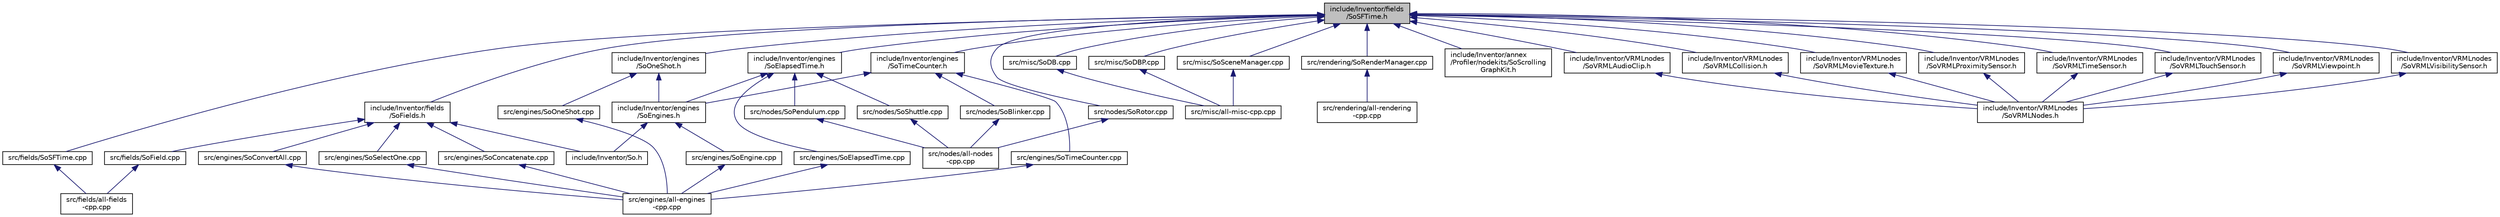 digraph "include/Inventor/fields/SoSFTime.h"
{
 // LATEX_PDF_SIZE
  edge [fontname="Helvetica",fontsize="10",labelfontname="Helvetica",labelfontsize="10"];
  node [fontname="Helvetica",fontsize="10",shape=record];
  Node1 [label="include/Inventor/fields\l/SoSFTime.h",height=0.2,width=0.4,color="black", fillcolor="grey75", style="filled", fontcolor="black",tooltip=" "];
  Node1 -> Node2 [dir="back",color="midnightblue",fontsize="10",style="solid",fontname="Helvetica"];
  Node2 [label="src/fields/SoSFTime.cpp",height=0.2,width=0.4,color="black", fillcolor="white", style="filled",URL="$SoSFTime_8cpp.html",tooltip=" "];
  Node2 -> Node3 [dir="back",color="midnightblue",fontsize="10",style="solid",fontname="Helvetica"];
  Node3 [label="src/fields/all-fields\l-cpp.cpp",height=0.2,width=0.4,color="black", fillcolor="white", style="filled",URL="$all-fields-cpp_8cpp.html",tooltip=" "];
  Node1 -> Node4 [dir="back",color="midnightblue",fontsize="10",style="solid",fontname="Helvetica"];
  Node4 [label="src/misc/SoDB.cpp",height=0.2,width=0.4,color="black", fillcolor="white", style="filled",URL="$SoDB_8cpp.html",tooltip=" "];
  Node4 -> Node5 [dir="back",color="midnightblue",fontsize="10",style="solid",fontname="Helvetica"];
  Node5 [label="src/misc/all-misc-cpp.cpp",height=0.2,width=0.4,color="black", fillcolor="white", style="filled",URL="$all-misc-cpp_8cpp.html",tooltip=" "];
  Node1 -> Node6 [dir="back",color="midnightblue",fontsize="10",style="solid",fontname="Helvetica"];
  Node6 [label="src/misc/SoDBP.cpp",height=0.2,width=0.4,color="black", fillcolor="white", style="filled",URL="$SoDBP_8cpp.html",tooltip=" "];
  Node6 -> Node5 [dir="back",color="midnightblue",fontsize="10",style="solid",fontname="Helvetica"];
  Node1 -> Node7 [dir="back",color="midnightblue",fontsize="10",style="solid",fontname="Helvetica"];
  Node7 [label="src/misc/SoSceneManager.cpp",height=0.2,width=0.4,color="black", fillcolor="white", style="filled",URL="$SoSceneManager_8cpp.html",tooltip=" "];
  Node7 -> Node5 [dir="back",color="midnightblue",fontsize="10",style="solid",fontname="Helvetica"];
  Node1 -> Node8 [dir="back",color="midnightblue",fontsize="10",style="solid",fontname="Helvetica"];
  Node8 [label="src/nodes/SoRotor.cpp",height=0.2,width=0.4,color="black", fillcolor="white", style="filled",URL="$SoRotor_8cpp.html",tooltip=" "];
  Node8 -> Node9 [dir="back",color="midnightblue",fontsize="10",style="solid",fontname="Helvetica"];
  Node9 [label="src/nodes/all-nodes\l-cpp.cpp",height=0.2,width=0.4,color="black", fillcolor="white", style="filled",URL="$all-nodes-cpp_8cpp.html",tooltip=" "];
  Node1 -> Node10 [dir="back",color="midnightblue",fontsize="10",style="solid",fontname="Helvetica"];
  Node10 [label="src/rendering/SoRenderManager.cpp",height=0.2,width=0.4,color="black", fillcolor="white", style="filled",URL="$SoRenderManager_8cpp.html",tooltip=" "];
  Node10 -> Node11 [dir="back",color="midnightblue",fontsize="10",style="solid",fontname="Helvetica"];
  Node11 [label="src/rendering/all-rendering\l-cpp.cpp",height=0.2,width=0.4,color="black", fillcolor="white", style="filled",URL="$all-rendering-cpp_8cpp.html",tooltip=" "];
  Node1 -> Node12 [dir="back",color="midnightblue",fontsize="10",style="solid",fontname="Helvetica"];
  Node12 [label="include/Inventor/annex\l/Profiler/nodekits/SoScrolling\lGraphKit.h",height=0.2,width=0.4,color="black", fillcolor="white", style="filled",URL="$SoScrollingGraphKit_8h.html",tooltip=" "];
  Node1 -> Node13 [dir="back",color="midnightblue",fontsize="10",style="solid",fontname="Helvetica"];
  Node13 [label="include/Inventor/engines\l/SoElapsedTime.h",height=0.2,width=0.4,color="black", fillcolor="white", style="filled",URL="$SoElapsedTime_8h.html",tooltip=" "];
  Node13 -> Node14 [dir="back",color="midnightblue",fontsize="10",style="solid",fontname="Helvetica"];
  Node14 [label="src/engines/SoElapsedTime.cpp",height=0.2,width=0.4,color="black", fillcolor="white", style="filled",URL="$SoElapsedTime_8cpp.html",tooltip=" "];
  Node14 -> Node15 [dir="back",color="midnightblue",fontsize="10",style="solid",fontname="Helvetica"];
  Node15 [label="src/engines/all-engines\l-cpp.cpp",height=0.2,width=0.4,color="black", fillcolor="white", style="filled",URL="$all-engines-cpp_8cpp.html",tooltip=" "];
  Node13 -> Node16 [dir="back",color="midnightblue",fontsize="10",style="solid",fontname="Helvetica"];
  Node16 [label="src/nodes/SoPendulum.cpp",height=0.2,width=0.4,color="black", fillcolor="white", style="filled",URL="$SoPendulum_8cpp.html",tooltip=" "];
  Node16 -> Node9 [dir="back",color="midnightblue",fontsize="10",style="solid",fontname="Helvetica"];
  Node13 -> Node17 [dir="back",color="midnightblue",fontsize="10",style="solid",fontname="Helvetica"];
  Node17 [label="src/nodes/SoShuttle.cpp",height=0.2,width=0.4,color="black", fillcolor="white", style="filled",URL="$SoShuttle_8cpp.html",tooltip=" "];
  Node17 -> Node9 [dir="back",color="midnightblue",fontsize="10",style="solid",fontname="Helvetica"];
  Node13 -> Node18 [dir="back",color="midnightblue",fontsize="10",style="solid",fontname="Helvetica"];
  Node18 [label="include/Inventor/engines\l/SoEngines.h",height=0.2,width=0.4,color="black", fillcolor="white", style="filled",URL="$SoEngines_8h.html",tooltip=" "];
  Node18 -> Node19 [dir="back",color="midnightblue",fontsize="10",style="solid",fontname="Helvetica"];
  Node19 [label="src/engines/SoEngine.cpp",height=0.2,width=0.4,color="black", fillcolor="white", style="filled",URL="$SoEngine_8cpp.html",tooltip=" "];
  Node19 -> Node15 [dir="back",color="midnightblue",fontsize="10",style="solid",fontname="Helvetica"];
  Node18 -> Node20 [dir="back",color="midnightblue",fontsize="10",style="solid",fontname="Helvetica"];
  Node20 [label="include/Inventor/So.h",height=0.2,width=0.4,color="black", fillcolor="white", style="filled",URL="$So_8h.html",tooltip=" "];
  Node1 -> Node21 [dir="back",color="midnightblue",fontsize="10",style="solid",fontname="Helvetica"];
  Node21 [label="include/Inventor/engines\l/SoOneShot.h",height=0.2,width=0.4,color="black", fillcolor="white", style="filled",URL="$SoOneShot_8h.html",tooltip=" "];
  Node21 -> Node22 [dir="back",color="midnightblue",fontsize="10",style="solid",fontname="Helvetica"];
  Node22 [label="src/engines/SoOneShot.cpp",height=0.2,width=0.4,color="black", fillcolor="white", style="filled",URL="$SoOneShot_8cpp.html",tooltip=" "];
  Node22 -> Node15 [dir="back",color="midnightblue",fontsize="10",style="solid",fontname="Helvetica"];
  Node21 -> Node18 [dir="back",color="midnightblue",fontsize="10",style="solid",fontname="Helvetica"];
  Node1 -> Node23 [dir="back",color="midnightblue",fontsize="10",style="solid",fontname="Helvetica"];
  Node23 [label="include/Inventor/engines\l/SoTimeCounter.h",height=0.2,width=0.4,color="black", fillcolor="white", style="filled",URL="$SoTimeCounter_8h.html",tooltip=" "];
  Node23 -> Node24 [dir="back",color="midnightblue",fontsize="10",style="solid",fontname="Helvetica"];
  Node24 [label="src/engines/SoTimeCounter.cpp",height=0.2,width=0.4,color="black", fillcolor="white", style="filled",URL="$SoTimeCounter_8cpp.html",tooltip=" "];
  Node24 -> Node15 [dir="back",color="midnightblue",fontsize="10",style="solid",fontname="Helvetica"];
  Node23 -> Node25 [dir="back",color="midnightblue",fontsize="10",style="solid",fontname="Helvetica"];
  Node25 [label="src/nodes/SoBlinker.cpp",height=0.2,width=0.4,color="black", fillcolor="white", style="filled",URL="$SoBlinker_8cpp.html",tooltip=" "];
  Node25 -> Node9 [dir="back",color="midnightblue",fontsize="10",style="solid",fontname="Helvetica"];
  Node23 -> Node18 [dir="back",color="midnightblue",fontsize="10",style="solid",fontname="Helvetica"];
  Node1 -> Node26 [dir="back",color="midnightblue",fontsize="10",style="solid",fontname="Helvetica"];
  Node26 [label="include/Inventor/fields\l/SoFields.h",height=0.2,width=0.4,color="black", fillcolor="white", style="filled",URL="$SoFields_8h.html",tooltip=" "];
  Node26 -> Node27 [dir="back",color="midnightblue",fontsize="10",style="solid",fontname="Helvetica"];
  Node27 [label="src/engines/SoConcatenate.cpp",height=0.2,width=0.4,color="black", fillcolor="white", style="filled",URL="$SoConcatenate_8cpp.html",tooltip=" "];
  Node27 -> Node15 [dir="back",color="midnightblue",fontsize="10",style="solid",fontname="Helvetica"];
  Node26 -> Node28 [dir="back",color="midnightblue",fontsize="10",style="solid",fontname="Helvetica"];
  Node28 [label="src/engines/SoConvertAll.cpp",height=0.2,width=0.4,color="black", fillcolor="white", style="filled",URL="$SoConvertAll_8cpp.html",tooltip=" "];
  Node28 -> Node15 [dir="back",color="midnightblue",fontsize="10",style="solid",fontname="Helvetica"];
  Node26 -> Node29 [dir="back",color="midnightblue",fontsize="10",style="solid",fontname="Helvetica"];
  Node29 [label="src/engines/SoSelectOne.cpp",height=0.2,width=0.4,color="black", fillcolor="white", style="filled",URL="$SoSelectOne_8cpp.html",tooltip=" "];
  Node29 -> Node15 [dir="back",color="midnightblue",fontsize="10",style="solid",fontname="Helvetica"];
  Node26 -> Node30 [dir="back",color="midnightblue",fontsize="10",style="solid",fontname="Helvetica"];
  Node30 [label="src/fields/SoField.cpp",height=0.2,width=0.4,color="black", fillcolor="white", style="filled",URL="$SoField_8cpp.html",tooltip=" "];
  Node30 -> Node3 [dir="back",color="midnightblue",fontsize="10",style="solid",fontname="Helvetica"];
  Node26 -> Node20 [dir="back",color="midnightblue",fontsize="10",style="solid",fontname="Helvetica"];
  Node1 -> Node31 [dir="back",color="midnightblue",fontsize="10",style="solid",fontname="Helvetica"];
  Node31 [label="include/Inventor/VRMLnodes\l/SoVRMLAudioClip.h",height=0.2,width=0.4,color="black", fillcolor="white", style="filled",URL="$SoVRMLAudioClip_8h.html",tooltip=" "];
  Node31 -> Node32 [dir="back",color="midnightblue",fontsize="10",style="solid",fontname="Helvetica"];
  Node32 [label="include/Inventor/VRMLnodes\l/SoVRMLNodes.h",height=0.2,width=0.4,color="black", fillcolor="white", style="filled",URL="$SoVRMLNodes_8h.html",tooltip=" "];
  Node1 -> Node33 [dir="back",color="midnightblue",fontsize="10",style="solid",fontname="Helvetica"];
  Node33 [label="include/Inventor/VRMLnodes\l/SoVRMLCollision.h",height=0.2,width=0.4,color="black", fillcolor="white", style="filled",URL="$SoVRMLCollision_8h.html",tooltip=" "];
  Node33 -> Node32 [dir="back",color="midnightblue",fontsize="10",style="solid",fontname="Helvetica"];
  Node1 -> Node34 [dir="back",color="midnightblue",fontsize="10",style="solid",fontname="Helvetica"];
  Node34 [label="include/Inventor/VRMLnodes\l/SoVRMLMovieTexture.h",height=0.2,width=0.4,color="black", fillcolor="white", style="filled",URL="$SoVRMLMovieTexture_8h.html",tooltip=" "];
  Node34 -> Node32 [dir="back",color="midnightblue",fontsize="10",style="solid",fontname="Helvetica"];
  Node1 -> Node35 [dir="back",color="midnightblue",fontsize="10",style="solid",fontname="Helvetica"];
  Node35 [label="include/Inventor/VRMLnodes\l/SoVRMLProximitySensor.h",height=0.2,width=0.4,color="black", fillcolor="white", style="filled",URL="$SoVRMLProximitySensor_8h.html",tooltip=" "];
  Node35 -> Node32 [dir="back",color="midnightblue",fontsize="10",style="solid",fontname="Helvetica"];
  Node1 -> Node36 [dir="back",color="midnightblue",fontsize="10",style="solid",fontname="Helvetica"];
  Node36 [label="include/Inventor/VRMLnodes\l/SoVRMLTimeSensor.h",height=0.2,width=0.4,color="black", fillcolor="white", style="filled",URL="$SoVRMLTimeSensor_8h.html",tooltip=" "];
  Node36 -> Node32 [dir="back",color="midnightblue",fontsize="10",style="solid",fontname="Helvetica"];
  Node1 -> Node37 [dir="back",color="midnightblue",fontsize="10",style="solid",fontname="Helvetica"];
  Node37 [label="include/Inventor/VRMLnodes\l/SoVRMLTouchSensor.h",height=0.2,width=0.4,color="black", fillcolor="white", style="filled",URL="$SoVRMLTouchSensor_8h.html",tooltip=" "];
  Node37 -> Node32 [dir="back",color="midnightblue",fontsize="10",style="solid",fontname="Helvetica"];
  Node1 -> Node38 [dir="back",color="midnightblue",fontsize="10",style="solid",fontname="Helvetica"];
  Node38 [label="include/Inventor/VRMLnodes\l/SoVRMLViewpoint.h",height=0.2,width=0.4,color="black", fillcolor="white", style="filled",URL="$SoVRMLViewpoint_8h.html",tooltip=" "];
  Node38 -> Node32 [dir="back",color="midnightblue",fontsize="10",style="solid",fontname="Helvetica"];
  Node1 -> Node39 [dir="back",color="midnightblue",fontsize="10",style="solid",fontname="Helvetica"];
  Node39 [label="include/Inventor/VRMLnodes\l/SoVRMLVisibilitySensor.h",height=0.2,width=0.4,color="black", fillcolor="white", style="filled",URL="$SoVRMLVisibilitySensor_8h.html",tooltip=" "];
  Node39 -> Node32 [dir="back",color="midnightblue",fontsize="10",style="solid",fontname="Helvetica"];
}
